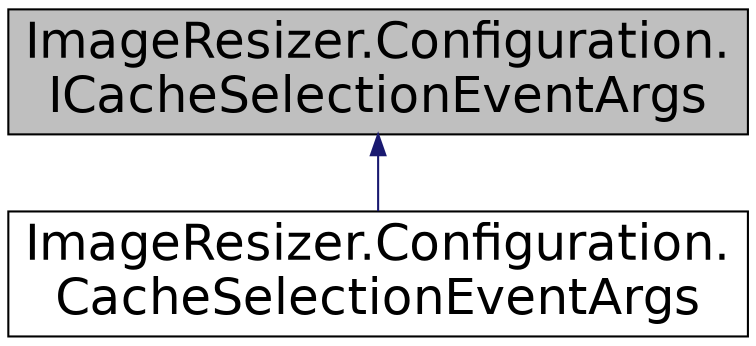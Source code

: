 digraph "ImageResizer.Configuration.ICacheSelectionEventArgs"
{
  edge [fontname="Helvetica",fontsize="24",labelfontname="Helvetica",labelfontsize="24"];
  node [fontname="Helvetica",fontsize="24",shape=record];
  Node1 [label="ImageResizer.Configuration.\lICacheSelectionEventArgs",height=0.2,width=0.4,color="black", fillcolor="grey75", style="filled" fontcolor="black"];
  Node1 -> Node2 [dir="back",color="midnightblue",fontsize="24",style="solid",fontname="Helvetica"];
  Node2 [label="ImageResizer.Configuration.\lCacheSelectionEventArgs",height=0.2,width=0.4,color="black", fillcolor="white", style="filled",URL="$class_image_resizer_1_1_configuration_1_1_cache_selection_event_args.html"];
}
